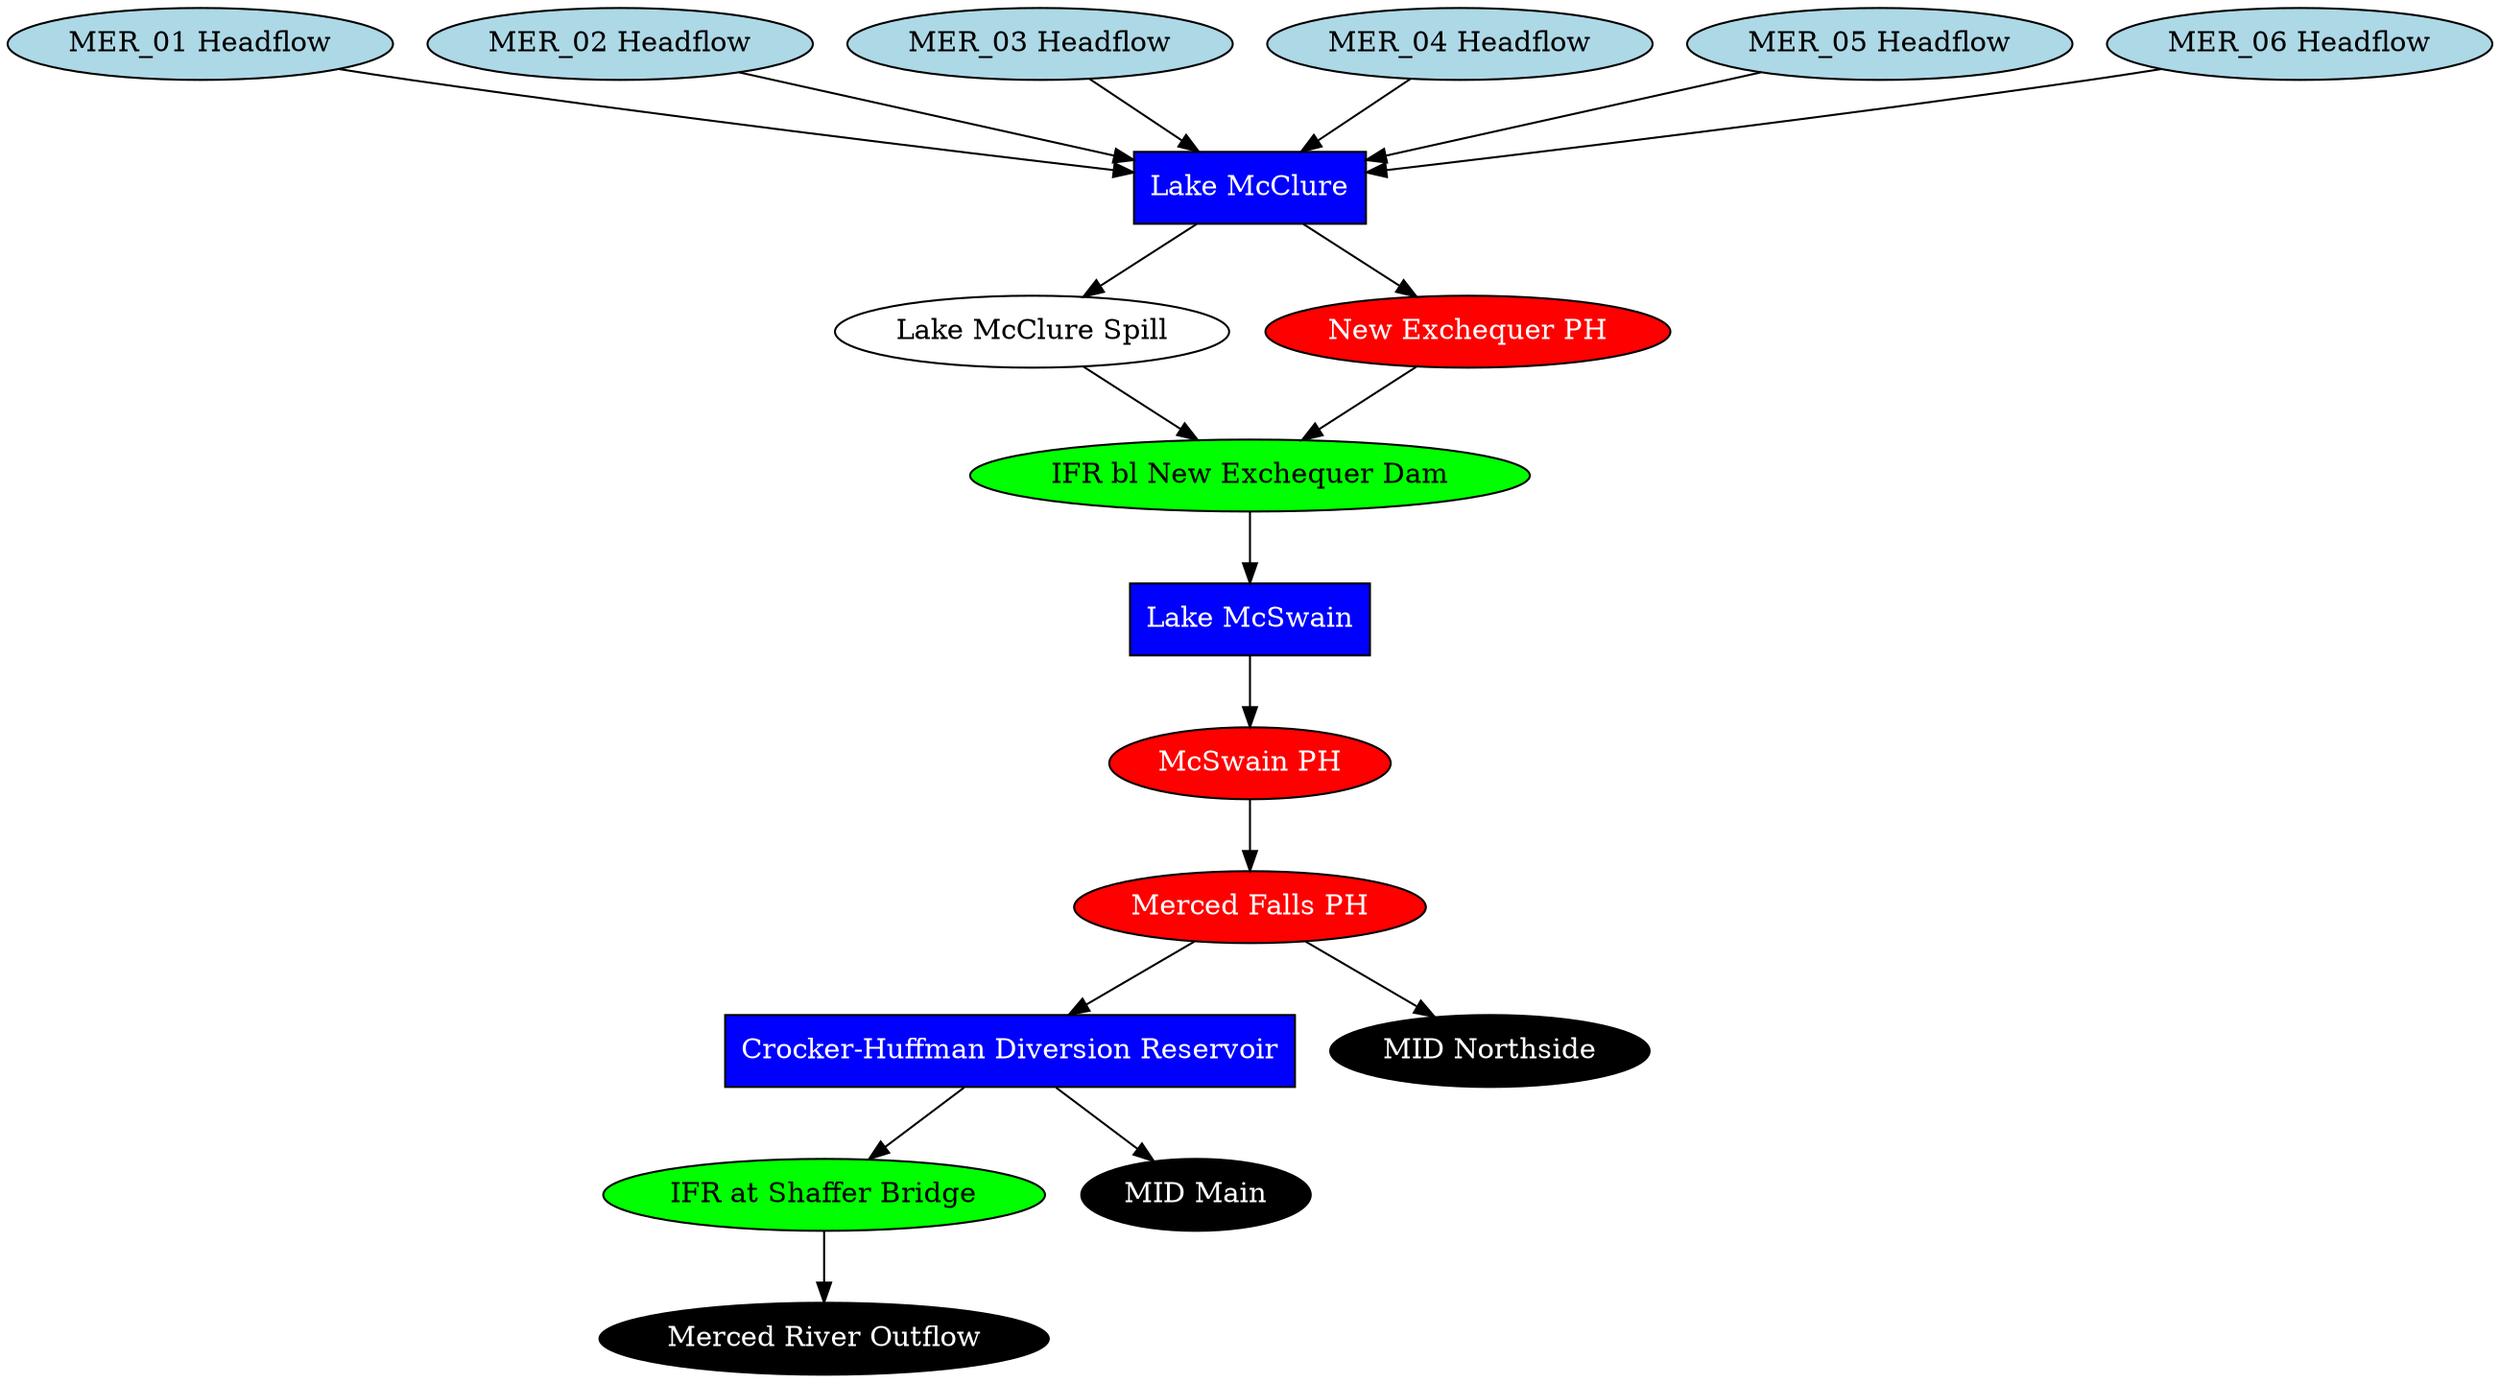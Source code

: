 // merced
digraph merced {
	"IFR bl New Exchequer Dam" [fillcolor=green fontcolor=black shape=oval style=filled]
	"Crocker-Huffman Diversion Reservoir" [fillcolor=blue fontcolor=white shape=rect style=filled]
	"Lake McClure" [fillcolor=blue fontcolor=white shape=rect style=filled]
	"Lake McClure Spill" [fillcolor=white fontcolor=black shape=oval style=filled]
	"Lake McSwain" [fillcolor=blue fontcolor=white shape=rect style=filled]
	"McSwain PH" [fillcolor=red fontcolor=white shape=oval style=filled]
	"Merced Falls PH" [fillcolor=red fontcolor=white shape=oval style=filled]
	"IFR at Shaffer Bridge" [fillcolor=green fontcolor=black shape=oval style=filled]
	"Merced River Outflow" [fillcolor=black fontcolor=white shape=oval style=filled]
	"MER_01 Headflow" [fillcolor=lightblue fontcolor=black shape=oval style=filled]
	"MER_02 Headflow" [fillcolor=lightblue fontcolor=black shape=oval style=filled]
	"MER_03 Headflow" [fillcolor=lightblue fontcolor=black shape=oval style=filled]
	"MER_04 Headflow" [fillcolor=lightblue fontcolor=black shape=oval style=filled]
	"MER_05 Headflow" [fillcolor=lightblue fontcolor=black shape=oval style=filled]
	"MER_06 Headflow" [fillcolor=lightblue fontcolor=black shape=oval style=filled]
	"MID Main" [fillcolor=black fontcolor=white shape=oval style=filled]
	"MID Northside" [fillcolor=black fontcolor=white shape=oval style=filled]
	"New Exchequer PH" [fillcolor=red fontcolor=white shape=oval style=filled]
	"Lake McClure" -> "Lake McClure Spill"
	"Lake McClure" -> "New Exchequer PH"
	"IFR bl New Exchequer Dam" -> "Lake McSwain"
	"Crocker-Huffman Diversion Reservoir" -> "MID Main"
	"Lake McSwain" -> "McSwain PH"
	"Crocker-Huffman Diversion Reservoir" -> "IFR at Shaffer Bridge"
	"Merced Falls PH" -> "MID Northside"
	"Lake McClure Spill" -> "IFR bl New Exchequer Dam"
	"New Exchequer PH" -> "IFR bl New Exchequer Dam"
	"Merced Falls PH" -> "Crocker-Huffman Diversion Reservoir"
	"McSwain PH" -> "Merced Falls PH"
	"MER_01 Headflow" -> "Lake McClure"
	"MER_02 Headflow" -> "Lake McClure"
	"MER_03 Headflow" -> "Lake McClure"
	"IFR at Shaffer Bridge" -> "Merced River Outflow"
	"MER_04 Headflow" -> "Lake McClure"
	"MER_05 Headflow" -> "Lake McClure"
	"MER_06 Headflow" -> "Lake McClure"
}
